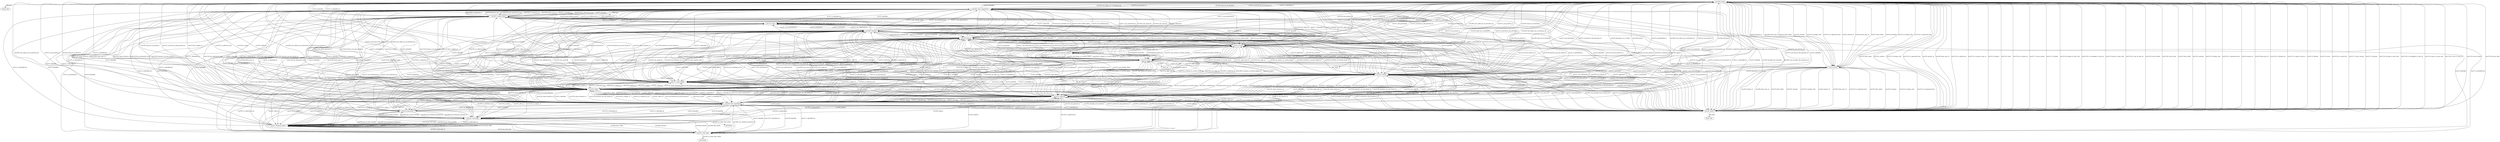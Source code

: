 digraph {
  Death_URI [type=attribute_name,label=Death_URI]
  "crm:E69_Death1" [type=class_uri,label="crm:E69_Death"]
  artist_appellation_uri [type=attribute_name,label=artist_appellation_uri]
  "crm:E82_Actor_Appellation1" [type=class_uri,label="crm:E82_Actor_Appellation"]
  deathValue [type=attribute_name,label=deathValue]
  "crm:E52_Time-Span2" [type=class_uri,label="crm:E52_Time-Span"]
  birthValue [type=attribute_name,label=birthValue]
  "crm:E52_Time-Span1" [type=class_uri,label="crm:E52_Time-Span"]
  name [type=attribute_name,label=name]
  "crm:E39_Actor1" [type=class_uri,label="crm:E39_Actor"]
  Birth_URI [type=attribute_name,label=Birth_URI]
  "crm:E67_Birth1" [type=class_uri,label="crm:E67_Birth"]
  artist_uri [type=attribute_name,label=artist_uri]
  "crm:E21_Person" [type=class_uri,label="crm:E21_Person"]
  "crm:E2_Temporal_Entity" [type=class_uri,label="crm:E2_Temporal_Entity"]
  "crm:E54_Dimension" [type=class_uri,label="crm:E54_Dimension"]
  "crm:E49_Time_Appellation" [type=class_uri,label="crm:E49_Time_Appellation"]
  "crm:E78_Collection" [type=class_uri,label="crm:E78_Collection"]
  "crm:E30_Right" [type=class_uri,label="crm:E30_Right"]
  "crm:E72_Legal_Object" [type=class_uri,label="crm:E72_Legal_Object"]
  "crm:E74_Group" [type=class_uri,label="crm:E74_Group"]
  "crm:E18_Physical_Thing" [type=class_uri,label="crm:E18_Physical_Thing"]
  "crm:E5_Event" [type=class_uri,label="crm:E5_Event"]
  "crm:E53_Place" [type=class_uri,label="crm:E53_Place"]
  "crm:E85_Joining" [type=class_uri,label="crm:E85_Joining"]
  "crm:E86_Leaving" [type=class_uri,label="crm:E86_Leaving"]
  "crm:E51_Contact_Point" [type=class_uri,label="crm:E51_Contact_Point"]
  "crm:E69_Death1" -> Death_URI [label="rdfs:label",type=st_property_uri]
  "crm:E82_Actor_Appellation1" -> artist_appellation_uri [label="rdfs:label",type=st_property_uri]
  "crm:E52_Time-Span2" -> deathValue [label="crm:P82_at_some_time_within",type=st_property_uri]
  "crm:E52_Time-Span1" -> birthValue [label="crm:P82_at_some_time_within",type=st_property_uri]
  "crm:E39_Actor1" -> name [label="crm:P3_has_note",type=st_property_uri]
  "crm:E82_Actor_Appellation1" -> name [label="rdfs:label",type=st_property_uri]
  "crm:E67_Birth1" -> Birth_URI [label="rdfs:label",type=st_property_uri]
  "crm:E39_Actor1" -> artist_uri [label="rdfs:label",type=st_property_uri]
  "crm:E69_Death1" -> "crm:E21_Person" [label="crm:P100_was_death_of",type=direct_property_uri]
  "crm:E21_Person" -> "crm:E69_Death1" [label="crm:P100i_died_in",type=direct_property_uri]
  "crm:E82_Actor_Appellation1" -> "crm:E39_Actor1" [label="crm:P131i_identifies",type=direct_property_uri]
  "crm:E39_Actor1" -> "crm:E82_Actor_Appellation1" [label="crm:P131_is_identified_by",type=direct_property_uri]
  "crm:E52_Time-Span2" -> "crm:E52_Time-Span2" [label="crm:P86_falls_within",type=direct_property_uri]
  "crm:E52_Time-Span2" -> "crm:E52_Time-Span1" [label="crm:P86_falls_within",type=direct_property_uri]
  "crm:E52_Time-Span1" -> "crm:E52_Time-Span2" [label="crm:P86_falls_within",type=direct_property_uri]
  "crm:E52_Time-Span1" -> "crm:E52_Time-Span1" [label="crm:P86_falls_within",type=direct_property_uri]
  "crm:E52_Time-Span2" -> "crm:E52_Time-Span2" [label="crm:P86i_contains",type=direct_property_uri]
  "crm:E52_Time-Span2" -> "crm:E52_Time-Span1" [label="crm:P86i_contains",type=direct_property_uri]
  "crm:E52_Time-Span1" -> "crm:E52_Time-Span2" [label="crm:P86i_contains",type=direct_property_uri]
  "crm:E52_Time-Span1" -> "crm:E52_Time-Span1" [label="crm:P86i_contains",type=direct_property_uri]
  "crm:E52_Time-Span2" -> "crm:E2_Temporal_Entity" [label="crm:P4i_is_time-span_of",type=direct_property_uri]
  "crm:E52_Time-Span1" -> "crm:E2_Temporal_Entity" [label="crm:P4i_is_time-span_of",type=direct_property_uri]
  "crm:E2_Temporal_Entity" -> "crm:E52_Time-Span2" [label="crm:P4_has_time-span",type=direct_property_uri]
  "crm:E2_Temporal_Entity" -> "crm:E52_Time-Span1" [label="crm:P4_has_time-span",type=direct_property_uri]
  "crm:E52_Time-Span2" -> "crm:E54_Dimension" [label="crm:P83_had_at_least_duration",type=direct_property_uri]
  "crm:E52_Time-Span1" -> "crm:E54_Dimension" [label="crm:P83_had_at_least_duration",type=direct_property_uri]
  "crm:E52_Time-Span2" -> "crm:E54_Dimension" [label="crm:P84_had_at_most_duration",type=direct_property_uri]
  "crm:E52_Time-Span1" -> "crm:E54_Dimension" [label="crm:P84_had_at_most_duration",type=direct_property_uri]
  "crm:E54_Dimension" -> "crm:E52_Time-Span2" [label="crm:P83i_was_minimum_duration_of",type=direct_property_uri]
  "crm:E54_Dimension" -> "crm:E52_Time-Span1" [label="crm:P83i_was_minimum_duration_of",type=direct_property_uri]
  "crm:E54_Dimension" -> "crm:E52_Time-Span2" [label="crm:P84i_was_maximum_duration_of",type=direct_property_uri]
  "crm:E54_Dimension" -> "crm:E52_Time-Span1" [label="crm:P84i_was_maximum_duration_of",type=direct_property_uri]
  "crm:E52_Time-Span2" -> "crm:E49_Time_Appellation" [label="crm:P78_is_identified_by",type=direct_property_uri]
  "crm:E52_Time-Span1" -> "crm:E49_Time_Appellation" [label="crm:P78_is_identified_by",type=direct_property_uri]
  "crm:E49_Time_Appellation" -> "crm:E52_Time-Span2" [label="crm:P78i_identifies",type=direct_property_uri]
  "crm:E49_Time_Appellation" -> "crm:E52_Time-Span1" [label="crm:P78i_identifies",type=direct_property_uri]
  "crm:E21_Person" -> "crm:E39_Actor1" [label="id:ontology/PX_pupil_of",type=direct_property_uri]
  "crm:E39_Actor1" -> "crm:E78_Collection" [label="crm:P109i_is_current_or_former_curator_of",type=direct_property_uri]
  "crm:E78_Collection" -> "crm:E39_Actor1" [label="crm:P109_has_current_or_former_curator",type=direct_property_uri]
  "crm:E39_Actor1" -> "crm:E30_Right" [label="crm:P75_possesses",type=direct_property_uri]
  "crm:E30_Right" -> "crm:E39_Actor1" [label="crm:P75i_is_possessed_by",type=direct_property_uri]
  "crm:E39_Actor1" -> "crm:E72_Legal_Object" [label="crm:P105i_has_right_on",type=direct_property_uri]
  "crm:E72_Legal_Object" -> "crm:E39_Actor1" [label="crm:P105_right_held_by",type=direct_property_uri]
  "crm:E39_Actor1" -> "crm:E74_Group" [label="crm:P107i_is_current_or_former_member_of",type=direct_property_uri]
  "crm:E39_Actor1" -> "crm:E74_Group" [label="id:ontology/PX_nationality",type=direct_property_uri]
  "crm:E39_Actor1" -> "crm:E74_Group" [label="id:ontology/PX_profession",type=direct_property_uri]
  "crm:E74_Group" -> "crm:E39_Actor1" [label="crm:P107_has_current_or_former_member",type=direct_property_uri]
  "crm:E39_Actor1" -> "crm:E18_Physical_Thing" [label="crm:P49i_is_former_or_current_keeper_of",type=direct_property_uri]
  "crm:E39_Actor1" -> "crm:E18_Physical_Thing" [label="crm:P51i_is_former_or_current_owner_of",type=direct_property_uri]
  "crm:E18_Physical_Thing" -> "crm:E39_Actor1" [label="crm:P49_has_former_or_current_keeper",type=direct_property_uri]
  "crm:E18_Physical_Thing" -> "crm:E39_Actor1" [label="crm:P51_has_former_or_current_owner",type=direct_property_uri]
  "crm:E39_Actor1" -> "crm:E5_Event" [label="crm:P11i_participated_in",type=direct_property_uri]
  "crm:E5_Event" -> "crm:E39_Actor1" [label="crm:P11_had_participant",type=direct_property_uri]
  "crm:E39_Actor1" -> "crm:E53_Place" [label="crm:P74_has_current_or_former_residence",type=direct_property_uri]
  "crm:E53_Place" -> "crm:E39_Actor1" [label="crm:P74i_is_current_or_former_residence_of",type=direct_property_uri]
  "crm:E39_Actor1" -> "crm:E85_Joining" [label="crm:P143i_was_joined_by",type=direct_property_uri]
  "crm:E39_Actor1" -> "crm:E86_Leaving" [label="crm:P145i_left_by",type=direct_property_uri]
  "crm:E39_Actor1" -> "crm:E51_Contact_Point" [label="crm:P76_has_contact_point",type=direct_property_uri]
  "crm:E51_Contact_Point" -> "crm:E39_Actor1" [label="crm:P76i_provides_access_to",type=direct_property_uri]
  "crm:E67_Birth1" -> "crm:E21_Person" [label="crm:P96_by_mother",type=direct_property_uri]
  "crm:E67_Birth1" -> "crm:E21_Person" [label="crm:P97_from_father",type=direct_property_uri]
  "crm:E67_Birth1" -> "crm:E21_Person" [label="crm:P98_brought_into_life",type=direct_property_uri]
  "crm:E21_Person" -> "crm:E67_Birth1" [label="crm:P96i_gave_birth",type=direct_property_uri]
  "crm:E21_Person" -> "crm:E67_Birth1" [label="crm:P97i_was_father_for",type=direct_property_uri]
  "crm:E21_Person" -> "crm:E67_Birth1" [label="crm:P98i_was_born",type=direct_property_uri]
  "crm:E2_Temporal_Entity" -> "crm:E2_Temporal_Entity" [label="crm:P115i_is_finished_by",type=direct_property_uri]
  "crm:E2_Temporal_Entity" -> "crm:E2_Temporal_Entity" [label="crm:P114_is_equal_in_time_to",type=direct_property_uri]
  "crm:E2_Temporal_Entity" -> "crm:E2_Temporal_Entity" [label="crm:P115_finishes",type=direct_property_uri]
  "crm:E2_Temporal_Entity" -> "crm:E2_Temporal_Entity" [label="crm:P116_starts",type=direct_property_uri]
  "crm:E2_Temporal_Entity" -> "crm:E2_Temporal_Entity" [label="crm:P116i_is_started_by",type=direct_property_uri]
  "crm:E2_Temporal_Entity" -> "crm:E2_Temporal_Entity" [label="crm:P117_occurs_during",type=direct_property_uri]
  "crm:E2_Temporal_Entity" -> "crm:E2_Temporal_Entity" [label="crm:P117i_includes",type=direct_property_uri]
  "crm:E2_Temporal_Entity" -> "crm:E2_Temporal_Entity" [label="crm:P118_overlaps_in_time_with",type=direct_property_uri]
  "crm:E2_Temporal_Entity" -> "crm:E2_Temporal_Entity" [label="crm:P118i_is_overlapped_in_time_by",type=direct_property_uri]
  "crm:E2_Temporal_Entity" -> "crm:E2_Temporal_Entity" [label="crm:P119_meets_in_time_with",type=direct_property_uri]
  "crm:E2_Temporal_Entity" -> "crm:E2_Temporal_Entity" [label="crm:P119i_is_met_in_time_by",type=direct_property_uri]
  "crm:E2_Temporal_Entity" -> "crm:E2_Temporal_Entity" [label="crm:P120_occurs_before",type=direct_property_uri]
  "crm:E2_Temporal_Entity" -> "crm:E2_Temporal_Entity" [label="crm:P120i_occurs_after",type=direct_property_uri]
  "crm:E30_Right" -> "crm:E72_Legal_Object" [label="crm:P104i_applies_to",type=direct_property_uri]
  "crm:E72_Legal_Object" -> "crm:E30_Right" [label="crm:P104_is_subject_to",type=direct_property_uri]
  "crm:E74_Group" -> "crm:E85_Joining" [label="crm:P144i_gained_member_by",type=direct_property_uri]
  "crm:E85_Joining" -> "crm:E74_Group" [label="crm:P144_joined_with",type=direct_property_uri]
  "crm:E74_Group" -> "crm:E86_Leaving" [label="crm:P146i_lost_member_by",type=direct_property_uri]
  "crm:E86_Leaving" -> "crm:E74_Group" [label="crm:P146_separated_from",type=direct_property_uri]
  "crm:E18_Physical_Thing" -> "crm:E18_Physical_Thing" [label="crm:P46_is_composed_of",type=direct_property_uri]
  "crm:E18_Physical_Thing" -> "crm:E18_Physical_Thing" [label="crm:P46i_forms_part_of",type=direct_property_uri]
  "crm:E18_Physical_Thing" -> "crm:E53_Place" [label="crm:P53_has_former_or_current_location",type=direct_property_uri]
  "crm:E18_Physical_Thing" -> "crm:E53_Place" [label="crm:P59_has_section",type=direct_property_uri]
  "crm:E53_Place" -> "crm:E18_Physical_Thing" [label="crm:P53i_is_former_or_current_location_of",type=direct_property_uri]
  "crm:E53_Place" -> "crm:E18_Physical_Thing" [label="crm:P59i_is_located_on_or_within",type=direct_property_uri]
  "crm:E53_Place" -> "crm:E53_Place" [label="crm:P121_overlaps_with",type=direct_property_uri]
  "crm:E53_Place" -> "crm:E53_Place" [label="crm:P122_borders_with",type=direct_property_uri]
  "crm:E53_Place" -> "crm:E53_Place" [label="crm:P88_consists_of",type=direct_property_uri]
  "crm:E53_Place" -> "crm:E53_Place" [label="crm:P88i_forms_part_of",type=direct_property_uri]
  "crm:E53_Place" -> "crm:E53_Place" [label="crm:P89_falls_within",type=direct_property_uri]
  "crm:E53_Place" -> "crm:E53_Place" [label="crm:P89i_contains",type=direct_property_uri]
  "crm:E69_Death1" -> "crm:E82_Actor_Appellation1" [label="crm:P93_took_out_of_existence",type=inherited]
  "crm:E69_Death1" -> "crm:E82_Actor_Appellation1" [label="crm:P12_occurred_in_the_presence_of",type=inherited]
  "crm:E69_Death1" -> "crm:E82_Actor_Appellation1" [label="crm:P1_is_identified_by",type=inherited]
  "crm:E69_Death1" -> "crm:E39_Actor1" [label="crm:P93_took_out_of_existence",type=inherited]
  "crm:E69_Death1" -> "crm:E39_Actor1" [label="crm:P12_occurred_in_the_presence_of",type=inherited]
  "crm:E69_Death1" -> "crm:E67_Birth1" [label="crm:P10_falls_within",type=inherited]
  "crm:E69_Death1" -> "crm:E67_Birth1" [label="crm:P10i_contains",type=inherited]
  "crm:E69_Death1" -> "crm:E67_Birth1" [label="crm:P132_overlaps_with",type=inherited]
  "crm:E69_Death1" -> "crm:E67_Birth1" [label="crm:P133_is_separated_from",type=inherited]
  "crm:E69_Death1" -> "crm:E67_Birth1" [label="crm:P9_consists_of",type=inherited]
  "crm:E69_Death1" -> "crm:E67_Birth1" [label="crm:P9i_forms_part_of",type=inherited]
  "crm:E69_Death1" -> "crm:E67_Birth1" [label="crm:P115i_is_finished_by",type=inherited]
  "crm:E69_Death1" -> "crm:E67_Birth1" [label="crm:P114_is_equal_in_time_to",type=inherited]
  "crm:E69_Death1" -> "crm:E67_Birth1" [label="crm:P115_finishes",type=inherited]
  "crm:E69_Death1" -> "crm:E67_Birth1" [label="crm:P116_starts",type=inherited]
  "crm:E69_Death1" -> "crm:E67_Birth1" [label="crm:P116i_is_started_by",type=inherited]
  "crm:E69_Death1" -> "crm:E67_Birth1" [label="crm:P117_occurs_during",type=inherited]
  "crm:E69_Death1" -> "crm:E67_Birth1" [label="crm:P117i_includes",type=inherited]
  "crm:E69_Death1" -> "crm:E67_Birth1" [label="crm:P118_overlaps_in_time_with",type=inherited]
  "crm:E69_Death1" -> "crm:E67_Birth1" [label="crm:P118i_is_overlapped_in_time_by",type=inherited]
  "crm:E69_Death1" -> "crm:E67_Birth1" [label="crm:P119_meets_in_time_with",type=inherited]
  "crm:E69_Death1" -> "crm:E67_Birth1" [label="crm:P119i_is_met_in_time_by",type=inherited]
  "crm:E69_Death1" -> "crm:E67_Birth1" [label="crm:P120_occurs_before",type=inherited]
  "crm:E69_Death1" -> "crm:E67_Birth1" [label="crm:P120i_occurs_after",type=inherited]
  "crm:E69_Death1" -> "crm:E21_Person" [label="crm:P93_took_out_of_existence",type=inherited]
  "crm:E69_Death1" -> "crm:E21_Person" [label="crm:P11_had_participant",type=inherited]
  "crm:E69_Death1" -> "crm:E21_Person" [label="crm:P12_occurred_in_the_presence_of",type=inherited]
  "crm:E69_Death1" -> "crm:E21_Person" [label="crm:P8_took_place_on_or_within",type=inherited]
  "crm:E69_Death1" -> "crm:E49_Time_Appellation" [label="crm:P93_took_out_of_existence",type=inherited]
  "crm:E69_Death1" -> "crm:E49_Time_Appellation" [label="crm:P12_occurred_in_the_presence_of",type=inherited]
  "crm:E69_Death1" -> "crm:E49_Time_Appellation" [label="crm:P1_is_identified_by",type=inherited]
  "crm:E69_Death1" -> "crm:E78_Collection" [label="crm:P93_took_out_of_existence",type=inherited]
  "crm:E69_Death1" -> "crm:E78_Collection" [label="crm:P12_occurred_in_the_presence_of",type=inherited]
  "crm:E69_Death1" -> "crm:E78_Collection" [label="crm:P62i_is_depicted_by",type=inherited]
  "crm:E69_Death1" -> "crm:E30_Right" [label="crm:P93_took_out_of_existence",type=inherited]
  "crm:E69_Death1" -> "crm:E30_Right" [label="crm:P12_occurred_in_the_presence_of",type=inherited]
  "crm:E69_Death1" -> "crm:E30_Right" [label="crm:P129i_is_subject_of",type=inherited]
  "crm:E69_Death1" -> "crm:E30_Right" [label="crm:P67i_is_referred_to_by",type=inherited]
  "crm:E69_Death1" -> "crm:E72_Legal_Object" [label="crm:P93_took_out_of_existence",type=inherited]
  "crm:E69_Death1" -> "crm:E72_Legal_Object" [label="crm:P12_occurred_in_the_presence_of",type=inherited]
  "crm:E69_Death1" -> "crm:E74_Group" [label="crm:P93_took_out_of_existence",type=inherited]
  "crm:E69_Death1" -> "crm:E74_Group" [label="crm:P11_had_participant",type=inherited]
  "crm:E69_Death1" -> "crm:E74_Group" [label="crm:P12_occurred_in_the_presence_of",type=inherited]
  "crm:E69_Death1" -> "crm:E5_Event" [label="crm:P10_falls_within",type=inherited]
  "crm:E69_Death1" -> "crm:E5_Event" [label="crm:P10i_contains",type=inherited]
  "crm:E69_Death1" -> "crm:E5_Event" [label="crm:P132_overlaps_with",type=inherited]
  "crm:E69_Death1" -> "crm:E5_Event" [label="crm:P133_is_separated_from",type=inherited]
  "crm:E69_Death1" -> "crm:E5_Event" [label="crm:P9_consists_of",type=inherited]
  "crm:E69_Death1" -> "crm:E5_Event" [label="crm:P9i_forms_part_of",type=inherited]
  "crm:E69_Death1" -> "crm:E85_Joining" [label="crm:P20i_was_purpose_of",type=inherited]
  "crm:E69_Death1" -> "crm:E85_Joining" [label="crm:P15i_influenced",type=inherited]
  "crm:E69_Death1" -> "crm:E85_Joining" [label="crm:P17i_motivated",type=inherited]
  "crm:E69_Death1" -> "crm:E86_Leaving" [label="crm:P20i_was_purpose_of",type=inherited]
  "crm:E69_Death1" -> "crm:E86_Leaving" [label="crm:P15i_influenced",type=inherited]
  "crm:E69_Death1" -> "crm:E86_Leaving" [label="crm:P17i_motivated",type=inherited]
  "crm:E69_Death1" -> "crm:E51_Contact_Point" [label="crm:P1_is_identified_by",type=inherited]
  "crm:E82_Actor_Appellation1" -> "crm:E69_Death1" [label="crm:P1i_identifies",type=inherited]
  "crm:E82_Actor_Appellation1" -> "crm:E69_Death1" [label="crm:P93i_was_taken_out_of_existence_by",type=inherited]
  "crm:E82_Actor_Appellation1" -> "crm:E69_Death1" [label="crm:P12i_was_present_at",type=inherited]
  "crm:E82_Actor_Appellation1" -> "crm:E52_Time-Span2" [label="crm:P1i_identifies",type=inherited]
  "crm:E82_Actor_Appellation1" -> "crm:E52_Time-Span1" [label="crm:P1i_identifies",type=inherited]
  "crm:E82_Actor_Appellation1" -> "crm:E39_Actor1" [label="crm:P1i_identifies",type=inherited]
  "crm:E82_Actor_Appellation1" -> "crm:E67_Birth1" [label="crm:P1i_identifies",type=inherited]
  "crm:E82_Actor_Appellation1" -> "crm:E67_Birth1" [label="crm:P92i_was_brought_into_existence_by",type=inherited]
  "crm:E82_Actor_Appellation1" -> "crm:E67_Birth1" [label="crm:P12i_was_present_at",type=inherited]
  "crm:E82_Actor_Appellation1" -> "crm:E21_Person" [label="crm:P1i_identifies",type=inherited]
  "crm:E82_Actor_Appellation1" -> "crm:E21_Person" [label="crm:P105_right_held_by",type=inherited]
  "crm:E82_Actor_Appellation1" -> "crm:E21_Person" [label="crm:P130_shows_features_of",type=inherited]
  "crm:E82_Actor_Appellation1" -> "crm:E21_Person" [label="crm:P130i_features_are_also_found_on",type=inherited]
  "crm:E82_Actor_Appellation1" -> "crm:E2_Temporal_Entity" [label="crm:P1i_identifies",type=inherited]
  "crm:E82_Actor_Appellation1" -> "crm:E54_Dimension" [label="crm:P1i_identifies",type=inherited]
  "crm:E82_Actor_Appellation1" -> "crm:E49_Time_Appellation" [label="crm:P139_has_alternative_form",type=inherited]
  "crm:E82_Actor_Appellation1" -> "crm:E49_Time_Appellation" [label="crm:P1i_identifies",type=inherited]
  "crm:E82_Actor_Appellation1" -> "crm:E49_Time_Appellation" [label="crm:P106_is_composed_of",type=inherited]
  "crm:E82_Actor_Appellation1" -> "crm:E49_Time_Appellation" [label="crm:P106i_forms_part_of",type=inherited]
  "crm:E82_Actor_Appellation1" -> "crm:E49_Time_Appellation" [label="crm:P130_shows_features_of",type=inherited]
  "crm:E82_Actor_Appellation1" -> "crm:E49_Time_Appellation" [label="crm:P130i_features_are_also_found_on",type=inherited]
  "crm:E82_Actor_Appellation1" -> "crm:E49_Time_Appellation" [label="crm:P1_is_identified_by",type=inherited]
  "crm:E82_Actor_Appellation1" -> "crm:E78_Collection" [label="crm:P1i_identifies",type=inherited]
  "crm:E82_Actor_Appellation1" -> "crm:E78_Collection" [label="crm:P130_shows_features_of",type=inherited]
  "crm:E82_Actor_Appellation1" -> "crm:E78_Collection" [label="crm:P130i_features_are_also_found_on",type=inherited]
  "crm:E82_Actor_Appellation1" -> "crm:E78_Collection" [label="crm:P62i_is_depicted_by",type=inherited]
  "crm:E82_Actor_Appellation1" -> "crm:E30_Right" [label="crm:P1i_identifies",type=inherited]
  "crm:E82_Actor_Appellation1" -> "crm:E30_Right" [label="crm:P130_shows_features_of",type=inherited]
  "crm:E82_Actor_Appellation1" -> "crm:E30_Right" [label="crm:P130i_features_are_also_found_on",type=inherited]
  "crm:E82_Actor_Appellation1" -> "crm:E30_Right" [label="crm:P129i_is_subject_of",type=inherited]
  "crm:E82_Actor_Appellation1" -> "crm:E30_Right" [label="crm:P67i_is_referred_to_by",type=inherited]
  "crm:E82_Actor_Appellation1" -> "crm:E72_Legal_Object" [label="crm:P1i_identifies",type=inherited]
  "crm:E82_Actor_Appellation1" -> "crm:E72_Legal_Object" [label="crm:P130_shows_features_of",type=inherited]
  "crm:E82_Actor_Appellation1" -> "crm:E72_Legal_Object" [label="crm:P130i_features_are_also_found_on",type=inherited]
  "crm:E82_Actor_Appellation1" -> "crm:E74_Group" [label="crm:P1i_identifies",type=inherited]
  "crm:E82_Actor_Appellation1" -> "crm:E74_Group" [label="crm:P105_right_held_by",type=inherited]
  "crm:E82_Actor_Appellation1" -> "crm:E53_Place" [label="crm:P1i_identifies",type=inherited]
  "crm:E82_Actor_Appellation1" -> "crm:E85_Joining" [label="crm:P19i_was_made_for",type=inherited]
  "crm:E82_Actor_Appellation1" -> "crm:E85_Joining" [label="crm:P16i_was_used_for",type=inherited]
  "crm:E82_Actor_Appellation1" -> "crm:E85_Joining" [label="crm:P15i_influenced",type=inherited]
  "crm:E82_Actor_Appellation1" -> "crm:E85_Joining" [label="crm:P17i_motivated",type=inherited]
  "crm:E82_Actor_Appellation1" -> "crm:E86_Leaving" [label="crm:P19i_was_made_for",type=inherited]
  "crm:E82_Actor_Appellation1" -> "crm:E86_Leaving" [label="crm:P16i_was_used_for",type=inherited]
  "crm:E82_Actor_Appellation1" -> "crm:E86_Leaving" [label="crm:P15i_influenced",type=inherited]
  "crm:E82_Actor_Appellation1" -> "crm:E86_Leaving" [label="crm:P17i_motivated",type=inherited]
  "crm:E82_Actor_Appellation1" -> "crm:E51_Contact_Point" [label="crm:P139_has_alternative_form",type=inherited]
  "crm:E82_Actor_Appellation1" -> "crm:E51_Contact_Point" [label="crm:P106_is_composed_of",type=inherited]
  "crm:E82_Actor_Appellation1" -> "crm:E51_Contact_Point" [label="crm:P106i_forms_part_of",type=inherited]
  "crm:E82_Actor_Appellation1" -> "crm:E51_Contact_Point" [label="crm:P1_is_identified_by",type=inherited]
  "crm:E52_Time-Span2" -> "crm:E82_Actor_Appellation1" [label="crm:P1_is_identified_by",type=inherited]
  "crm:E52_Time-Span1" -> "crm:E82_Actor_Appellation1" [label="crm:P1_is_identified_by",type=inherited]
  "crm:E52_Time-Span2" -> "crm:E49_Time_Appellation" [label="crm:P1_is_identified_by",type=inherited]
  "crm:E52_Time-Span1" -> "crm:E49_Time_Appellation" [label="crm:P1_is_identified_by",type=inherited]
  "crm:E52_Time-Span2" -> "crm:E78_Collection" [label="crm:P62i_is_depicted_by",type=inherited]
  "crm:E52_Time-Span1" -> "crm:E78_Collection" [label="crm:P62i_is_depicted_by",type=inherited]
  "crm:E52_Time-Span2" -> "crm:E30_Right" [label="crm:P129i_is_subject_of",type=inherited]
  "crm:E52_Time-Span1" -> "crm:E30_Right" [label="crm:P129i_is_subject_of",type=inherited]
  "crm:E52_Time-Span2" -> "crm:E30_Right" [label="crm:P67i_is_referred_to_by",type=inherited]
  "crm:E52_Time-Span1" -> "crm:E30_Right" [label="crm:P67i_is_referred_to_by",type=inherited]
  "crm:E52_Time-Span2" -> "crm:E85_Joining" [label="crm:P15i_influenced",type=inherited]
  "crm:E52_Time-Span1" -> "crm:E85_Joining" [label="crm:P15i_influenced",type=inherited]
  "crm:E52_Time-Span2" -> "crm:E85_Joining" [label="crm:P17i_motivated",type=inherited]
  "crm:E52_Time-Span1" -> "crm:E85_Joining" [label="crm:P17i_motivated",type=inherited]
  "crm:E52_Time-Span2" -> "crm:E86_Leaving" [label="crm:P15i_influenced",type=inherited]
  "crm:E52_Time-Span1" -> "crm:E86_Leaving" [label="crm:P15i_influenced",type=inherited]
  "crm:E52_Time-Span2" -> "crm:E86_Leaving" [label="crm:P17i_motivated",type=inherited]
  "crm:E52_Time-Span1" -> "crm:E86_Leaving" [label="crm:P17i_motivated",type=inherited]
  "crm:E52_Time-Span2" -> "crm:E51_Contact_Point" [label="crm:P1_is_identified_by",type=inherited]
  "crm:E52_Time-Span1" -> "crm:E51_Contact_Point" [label="crm:P1_is_identified_by",type=inherited]
  "crm:E39_Actor1" -> "crm:E69_Death1" [label="crm:P93i_was_taken_out_of_existence_by",type=inherited]
  "crm:E39_Actor1" -> "crm:E69_Death1" [label="crm:P12i_was_present_at",type=inherited]
  "crm:E39_Actor1" -> "crm:E82_Actor_Appellation1" [label="crm:P1_is_identified_by",type=inherited]
  "crm:E39_Actor1" -> "crm:E67_Birth1" [label="crm:P92i_was_brought_into_existence_by",type=inherited]
  "crm:E39_Actor1" -> "crm:E67_Birth1" [label="crm:P12i_was_present_at",type=inherited]
  "crm:E39_Actor1" -> "crm:E49_Time_Appellation" [label="crm:P1_is_identified_by",type=inherited]
  "crm:E39_Actor1" -> "crm:E78_Collection" [label="crm:P62i_is_depicted_by",type=inherited]
  "crm:E39_Actor1" -> "crm:E30_Right" [label="crm:P129i_is_subject_of",type=inherited]
  "crm:E39_Actor1" -> "crm:E30_Right" [label="crm:P67i_is_referred_to_by",type=inherited]
  "crm:E39_Actor1" -> "crm:E85_Joining" [label="crm:P15i_influenced",type=inherited]
  "crm:E39_Actor1" -> "crm:E85_Joining" [label="crm:P17i_motivated",type=inherited]
  "crm:E39_Actor1" -> "crm:E86_Leaving" [label="crm:P15i_influenced",type=inherited]
  "crm:E39_Actor1" -> "crm:E86_Leaving" [label="crm:P17i_motivated",type=inherited]
  "crm:E39_Actor1" -> "crm:E51_Contact_Point" [label="crm:P1_is_identified_by",type=inherited]
  "crm:E67_Birth1" -> "crm:E69_Death1" [label="crm:P10_falls_within",type=inherited]
  "crm:E67_Birth1" -> "crm:E69_Death1" [label="crm:P10i_contains",type=inherited]
  "crm:E67_Birth1" -> "crm:E69_Death1" [label="crm:P132_overlaps_with",type=inherited]
  "crm:E67_Birth1" -> "crm:E69_Death1" [label="crm:P133_is_separated_from",type=inherited]
  "crm:E67_Birth1" -> "crm:E69_Death1" [label="crm:P9_consists_of",type=inherited]
  "crm:E67_Birth1" -> "crm:E69_Death1" [label="crm:P9i_forms_part_of",type=inherited]
  "crm:E67_Birth1" -> "crm:E69_Death1" [label="crm:P115i_is_finished_by",type=inherited]
  "crm:E67_Birth1" -> "crm:E69_Death1" [label="crm:P114_is_equal_in_time_to",type=inherited]
  "crm:E67_Birth1" -> "crm:E69_Death1" [label="crm:P115_finishes",type=inherited]
  "crm:E67_Birth1" -> "crm:E69_Death1" [label="crm:P116_starts",type=inherited]
  "crm:E67_Birth1" -> "crm:E69_Death1" [label="crm:P116i_is_started_by",type=inherited]
  "crm:E67_Birth1" -> "crm:E69_Death1" [label="crm:P117_occurs_during",type=inherited]
  "crm:E67_Birth1" -> "crm:E69_Death1" [label="crm:P117i_includes",type=inherited]
  "crm:E67_Birth1" -> "crm:E69_Death1" [label="crm:P118_overlaps_in_time_with",type=inherited]
  "crm:E67_Birth1" -> "crm:E69_Death1" [label="crm:P118i_is_overlapped_in_time_by",type=inherited]
  "crm:E67_Birth1" -> "crm:E69_Death1" [label="crm:P119_meets_in_time_with",type=inherited]
  "crm:E67_Birth1" -> "crm:E69_Death1" [label="crm:P119i_is_met_in_time_by",type=inherited]
  "crm:E67_Birth1" -> "crm:E69_Death1" [label="crm:P120_occurs_before",type=inherited]
  "crm:E67_Birth1" -> "crm:E69_Death1" [label="crm:P120i_occurs_after",type=inherited]
  "crm:E67_Birth1" -> "crm:E82_Actor_Appellation1" [label="crm:P92_brought_into_existence",type=inherited]
  "crm:E67_Birth1" -> "crm:E82_Actor_Appellation1" [label="crm:P12_occurred_in_the_presence_of",type=inherited]
  "crm:E67_Birth1" -> "crm:E82_Actor_Appellation1" [label="crm:P1_is_identified_by",type=inherited]
  "crm:E67_Birth1" -> "crm:E39_Actor1" [label="crm:P92_brought_into_existence",type=inherited]
  "crm:E67_Birth1" -> "crm:E39_Actor1" [label="crm:P12_occurred_in_the_presence_of",type=inherited]
  "crm:E67_Birth1" -> "crm:E21_Person" [label="crm:P92_brought_into_existence",type=inherited]
  "crm:E67_Birth1" -> "crm:E21_Person" [label="crm:P11_had_participant",type=inherited]
  "crm:E67_Birth1" -> "crm:E21_Person" [label="crm:P12_occurred_in_the_presence_of",type=inherited]
  "crm:E67_Birth1" -> "crm:E21_Person" [label="crm:P8_took_place_on_or_within",type=inherited]
  "crm:E67_Birth1" -> "crm:E49_Time_Appellation" [label="crm:P92_brought_into_existence",type=inherited]
  "crm:E67_Birth1" -> "crm:E49_Time_Appellation" [label="crm:P12_occurred_in_the_presence_of",type=inherited]
  "crm:E67_Birth1" -> "crm:E49_Time_Appellation" [label="crm:P1_is_identified_by",type=inherited]
  "crm:E67_Birth1" -> "crm:E78_Collection" [label="crm:P92_brought_into_existence",type=inherited]
  "crm:E67_Birth1" -> "crm:E78_Collection" [label="crm:P12_occurred_in_the_presence_of",type=inherited]
  "crm:E67_Birth1" -> "crm:E78_Collection" [label="crm:P62i_is_depicted_by",type=inherited]
  "crm:E67_Birth1" -> "crm:E30_Right" [label="crm:P92_brought_into_existence",type=inherited]
  "crm:E67_Birth1" -> "crm:E30_Right" [label="crm:P12_occurred_in_the_presence_of",type=inherited]
  "crm:E67_Birth1" -> "crm:E30_Right" [label="crm:P129i_is_subject_of",type=inherited]
  "crm:E67_Birth1" -> "crm:E30_Right" [label="crm:P67i_is_referred_to_by",type=inherited]
  "crm:E67_Birth1" -> "crm:E72_Legal_Object" [label="crm:P92_brought_into_existence",type=inherited]
  "crm:E67_Birth1" -> "crm:E72_Legal_Object" [label="crm:P12_occurred_in_the_presence_of",type=inherited]
  "crm:E67_Birth1" -> "crm:E74_Group" [label="crm:P92_brought_into_existence",type=inherited]
  "crm:E67_Birth1" -> "crm:E74_Group" [label="crm:P11_had_participant",type=inherited]
  "crm:E67_Birth1" -> "crm:E74_Group" [label="crm:P12_occurred_in_the_presence_of",type=inherited]
  "crm:E67_Birth1" -> "crm:E5_Event" [label="crm:P10_falls_within",type=inherited]
  "crm:E67_Birth1" -> "crm:E5_Event" [label="crm:P10i_contains",type=inherited]
  "crm:E67_Birth1" -> "crm:E5_Event" [label="crm:P132_overlaps_with",type=inherited]
  "crm:E67_Birth1" -> "crm:E5_Event" [label="crm:P133_is_separated_from",type=inherited]
  "crm:E67_Birth1" -> "crm:E5_Event" [label="crm:P9_consists_of",type=inherited]
  "crm:E67_Birth1" -> "crm:E5_Event" [label="crm:P9i_forms_part_of",type=inherited]
  "crm:E67_Birth1" -> "crm:E85_Joining" [label="crm:P20i_was_purpose_of",type=inherited]
  "crm:E67_Birth1" -> "crm:E85_Joining" [label="crm:P15i_influenced",type=inherited]
  "crm:E67_Birth1" -> "crm:E85_Joining" [label="crm:P17i_motivated",type=inherited]
  "crm:E67_Birth1" -> "crm:E86_Leaving" [label="crm:P20i_was_purpose_of",type=inherited]
  "crm:E67_Birth1" -> "crm:E86_Leaving" [label="crm:P15i_influenced",type=inherited]
  "crm:E67_Birth1" -> "crm:E86_Leaving" [label="crm:P17i_motivated",type=inherited]
  "crm:E67_Birth1" -> "crm:E51_Contact_Point" [label="crm:P1_is_identified_by",type=inherited]
  "crm:E21_Person" -> "crm:E69_Death1" [label="crm:P11i_participated_in",type=inherited]
  "crm:E21_Person" -> "crm:E69_Death1" [label="crm:P93i_was_taken_out_of_existence_by",type=inherited]
  "crm:E21_Person" -> "crm:E69_Death1" [label="crm:P12i_was_present_at",type=inherited]
  "crm:E21_Person" -> "crm:E69_Death1" [label="crm:P8i_witnessed",type=inherited]
  "crm:E21_Person" -> "crm:E82_Actor_Appellation1" [label="crm:P105i_has_right_on",type=inherited]
  "crm:E21_Person" -> "crm:E82_Actor_Appellation1" [label="crm:P1_is_identified_by",type=inherited]
  "crm:E21_Person" -> "crm:E82_Actor_Appellation1" [label="crm:P130_shows_features_of",type=inherited]
  "crm:E21_Person" -> "crm:E82_Actor_Appellation1" [label="crm:P130i_features_are_also_found_on",type=inherited]
  "crm:E21_Person" -> "crm:E67_Birth1" [label="crm:P11i_participated_in",type=inherited]
  "crm:E21_Person" -> "crm:E67_Birth1" [label="crm:P92i_was_brought_into_existence_by",type=inherited]
  "crm:E21_Person" -> "crm:E67_Birth1" [label="crm:P12i_was_present_at",type=inherited]
  "crm:E21_Person" -> "crm:E67_Birth1" [label="crm:P8i_witnessed",type=inherited]
  "crm:E21_Person" -> "crm:E49_Time_Appellation" [label="crm:P105i_has_right_on",type=inherited]
  "crm:E21_Person" -> "crm:E49_Time_Appellation" [label="crm:P1_is_identified_by",type=inherited]
  "crm:E21_Person" -> "crm:E49_Time_Appellation" [label="crm:P130_shows_features_of",type=inherited]
  "crm:E21_Person" -> "crm:E49_Time_Appellation" [label="crm:P130i_features_are_also_found_on",type=inherited]
  "crm:E21_Person" -> "crm:E78_Collection" [label="crm:P49i_is_former_or_current_keeper_of",type=inherited]
  "crm:E21_Person" -> "crm:E78_Collection" [label="crm:P51i_is_former_or_current_owner_of",type=inherited]
  "crm:E21_Person" -> "crm:E78_Collection" [label="crm:P105i_has_right_on",type=inherited]
  "crm:E21_Person" -> "crm:E78_Collection" [label="crm:P62i_is_depicted_by",type=inherited]
  "crm:E21_Person" -> "crm:E78_Collection" [label="crm:P46_is_composed_of",type=inherited]
  "crm:E21_Person" -> "crm:E78_Collection" [label="crm:P46i_forms_part_of",type=inherited]
  "crm:E21_Person" -> "crm:E78_Collection" [label="crm:P130_shows_features_of",type=inherited]
  "crm:E21_Person" -> "crm:E78_Collection" [label="crm:P130i_features_are_also_found_on",type=inherited]
  "crm:E21_Person" -> "crm:E30_Right" [label="crm:P129i_is_subject_of",type=inherited]
  "crm:E21_Person" -> "crm:E30_Right" [label="crm:P67i_is_referred_to_by",type=inherited]
  "crm:E21_Person" -> "crm:E30_Right" [label="crm:P130_shows_features_of",type=inherited]
  "crm:E21_Person" -> "crm:E30_Right" [label="crm:P130i_features_are_also_found_on",type=inherited]
  "crm:E21_Person" -> "crm:E72_Legal_Object" [label="crm:P130_shows_features_of",type=inherited]
  "crm:E21_Person" -> "crm:E72_Legal_Object" [label="crm:P130i_features_are_also_found_on",type=inherited]
  "crm:E21_Person" -> "crm:E74_Group" [label="crm:P49_has_former_or_current_keeper",type=inherited]
  "crm:E21_Person" -> "crm:E74_Group" [label="crm:P51_has_former_or_current_owner",type=inherited]
  "crm:E21_Person" -> "crm:E74_Group" [label="crm:P105_right_held_by",type=inherited]
  "crm:E21_Person" -> "crm:E18_Physical_Thing" [label="crm:P105i_has_right_on",type=inherited]
  "crm:E21_Person" -> "crm:E5_Event" [label="crm:P8i_witnessed",type=inherited]
  "crm:E21_Person" -> "crm:E85_Joining" [label="crm:P15i_influenced",type=inherited]
  "crm:E21_Person" -> "crm:E85_Joining" [label="crm:P17i_motivated",type=inherited]
  "crm:E21_Person" -> "crm:E85_Joining" [label="crm:P16i_was_used_for",type=inherited]
  "crm:E21_Person" -> "crm:E86_Leaving" [label="crm:P15i_influenced",type=inherited]
  "crm:E21_Person" -> "crm:E86_Leaving" [label="crm:P17i_motivated",type=inherited]
  "crm:E21_Person" -> "crm:E86_Leaving" [label="crm:P16i_was_used_for",type=inherited]
  "crm:E21_Person" -> "crm:E51_Contact_Point" [label="crm:P1_is_identified_by",type=inherited]
  "crm:E2_Temporal_Entity" -> "crm:E82_Actor_Appellation1" [label="crm:P1_is_identified_by",type=inherited]
  "crm:E2_Temporal_Entity" -> "crm:E49_Time_Appellation" [label="crm:P1_is_identified_by",type=inherited]
  "crm:E2_Temporal_Entity" -> "crm:E78_Collection" [label="crm:P62i_is_depicted_by",type=inherited]
  "crm:E2_Temporal_Entity" -> "crm:E30_Right" [label="crm:P129i_is_subject_of",type=inherited]
  "crm:E2_Temporal_Entity" -> "crm:E30_Right" [label="crm:P67i_is_referred_to_by",type=inherited]
  "crm:E2_Temporal_Entity" -> "crm:E85_Joining" [label="crm:P15i_influenced",type=inherited]
  "crm:E2_Temporal_Entity" -> "crm:E85_Joining" [label="crm:P17i_motivated",type=inherited]
  "crm:E2_Temporal_Entity" -> "crm:E86_Leaving" [label="crm:P15i_influenced",type=inherited]
  "crm:E2_Temporal_Entity" -> "crm:E86_Leaving" [label="crm:P17i_motivated",type=inherited]
  "crm:E2_Temporal_Entity" -> "crm:E51_Contact_Point" [label="crm:P1_is_identified_by",type=inherited]
  "crm:E54_Dimension" -> "crm:E82_Actor_Appellation1" [label="crm:P1_is_identified_by",type=inherited]
  "crm:E54_Dimension" -> "crm:E49_Time_Appellation" [label="crm:P1_is_identified_by",type=inherited]
  "crm:E54_Dimension" -> "crm:E78_Collection" [label="crm:P62i_is_depicted_by",type=inherited]
  "crm:E54_Dimension" -> "crm:E30_Right" [label="crm:P129i_is_subject_of",type=inherited]
  "crm:E54_Dimension" -> "crm:E30_Right" [label="crm:P67i_is_referred_to_by",type=inherited]
  "crm:E54_Dimension" -> "crm:E85_Joining" [label="crm:P15i_influenced",type=inherited]
  "crm:E54_Dimension" -> "crm:E85_Joining" [label="crm:P17i_motivated",type=inherited]
  "crm:E54_Dimension" -> "crm:E86_Leaving" [label="crm:P15i_influenced",type=inherited]
  "crm:E54_Dimension" -> "crm:E86_Leaving" [label="crm:P17i_motivated",type=inherited]
  "crm:E54_Dimension" -> "crm:E51_Contact_Point" [label="crm:P1_is_identified_by",type=inherited]
  "crm:E49_Time_Appellation" -> "crm:E69_Death1" [label="crm:P1i_identifies",type=inherited]
  "crm:E49_Time_Appellation" -> "crm:E69_Death1" [label="crm:P93i_was_taken_out_of_existence_by",type=inherited]
  "crm:E49_Time_Appellation" -> "crm:E69_Death1" [label="crm:P12i_was_present_at",type=inherited]
  "crm:E49_Time_Appellation" -> "crm:E82_Actor_Appellation1" [label="crm:P139_has_alternative_form",type=inherited]
  "crm:E49_Time_Appellation" -> "crm:E82_Actor_Appellation1" [label="crm:P1i_identifies",type=inherited]
  "crm:E49_Time_Appellation" -> "crm:E82_Actor_Appellation1" [label="crm:P106_is_composed_of",type=inherited]
  "crm:E49_Time_Appellation" -> "crm:E82_Actor_Appellation1" [label="crm:P106i_forms_part_of",type=inherited]
  "crm:E49_Time_Appellation" -> "crm:E82_Actor_Appellation1" [label="crm:P130_shows_features_of",type=inherited]
  "crm:E49_Time_Appellation" -> "crm:E82_Actor_Appellation1" [label="crm:P130i_features_are_also_found_on",type=inherited]
  "crm:E49_Time_Appellation" -> "crm:E82_Actor_Appellation1" [label="crm:P1_is_identified_by",type=inherited]
  "crm:E49_Time_Appellation" -> "crm:E52_Time-Span2" [label="crm:P1i_identifies",type=inherited]
  "crm:E49_Time_Appellation" -> "crm:E52_Time-Span1" [label="crm:P1i_identifies",type=inherited]
  "crm:E49_Time_Appellation" -> "crm:E39_Actor1" [label="crm:P1i_identifies",type=inherited]
  "crm:E49_Time_Appellation" -> "crm:E67_Birth1" [label="crm:P1i_identifies",type=inherited]
  "crm:E49_Time_Appellation" -> "crm:E67_Birth1" [label="crm:P92i_was_brought_into_existence_by",type=inherited]
  "crm:E49_Time_Appellation" -> "crm:E67_Birth1" [label="crm:P12i_was_present_at",type=inherited]
  "crm:E49_Time_Appellation" -> "crm:E21_Person" [label="crm:P1i_identifies",type=inherited]
  "crm:E49_Time_Appellation" -> "crm:E21_Person" [label="crm:P105_right_held_by",type=inherited]
  "crm:E49_Time_Appellation" -> "crm:E21_Person" [label="crm:P130_shows_features_of",type=inherited]
  "crm:E49_Time_Appellation" -> "crm:E21_Person" [label="crm:P130i_features_are_also_found_on",type=inherited]
  "crm:E49_Time_Appellation" -> "crm:E2_Temporal_Entity" [label="crm:P1i_identifies",type=inherited]
  "crm:E49_Time_Appellation" -> "crm:E54_Dimension" [label="crm:P1i_identifies",type=inherited]
  "crm:E49_Time_Appellation" -> "crm:E78_Collection" [label="crm:P1i_identifies",type=inherited]
  "crm:E49_Time_Appellation" -> "crm:E78_Collection" [label="crm:P130_shows_features_of",type=inherited]
  "crm:E49_Time_Appellation" -> "crm:E78_Collection" [label="crm:P130i_features_are_also_found_on",type=inherited]
  "crm:E49_Time_Appellation" -> "crm:E78_Collection" [label="crm:P62i_is_depicted_by",type=inherited]
  "crm:E49_Time_Appellation" -> "crm:E30_Right" [label="crm:P1i_identifies",type=inherited]
  "crm:E49_Time_Appellation" -> "crm:E30_Right" [label="crm:P130_shows_features_of",type=inherited]
  "crm:E49_Time_Appellation" -> "crm:E30_Right" [label="crm:P130i_features_are_also_found_on",type=inherited]
  "crm:E49_Time_Appellation" -> "crm:E30_Right" [label="crm:P129i_is_subject_of",type=inherited]
  "crm:E49_Time_Appellation" -> "crm:E30_Right" [label="crm:P67i_is_referred_to_by",type=inherited]
  "crm:E49_Time_Appellation" -> "crm:E72_Legal_Object" [label="crm:P1i_identifies",type=inherited]
  "crm:E49_Time_Appellation" -> "crm:E72_Legal_Object" [label="crm:P130_shows_features_of",type=inherited]
  "crm:E49_Time_Appellation" -> "crm:E72_Legal_Object" [label="crm:P130i_features_are_also_found_on",type=inherited]
  "crm:E49_Time_Appellation" -> "crm:E74_Group" [label="crm:P1i_identifies",type=inherited]
  "crm:E49_Time_Appellation" -> "crm:E74_Group" [label="crm:P105_right_held_by",type=inherited]
  "crm:E49_Time_Appellation" -> "crm:E53_Place" [label="crm:P1i_identifies",type=inherited]
  "crm:E49_Time_Appellation" -> "crm:E85_Joining" [label="crm:P16i_was_used_for",type=inherited]
  "crm:E49_Time_Appellation" -> "crm:E85_Joining" [label="crm:P19i_was_made_for",type=inherited]
  "crm:E49_Time_Appellation" -> "crm:E85_Joining" [label="crm:P15i_influenced",type=inherited]
  "crm:E49_Time_Appellation" -> "crm:E85_Joining" [label="crm:P17i_motivated",type=inherited]
  "crm:E49_Time_Appellation" -> "crm:E86_Leaving" [label="crm:P16i_was_used_for",type=inherited]
  "crm:E49_Time_Appellation" -> "crm:E86_Leaving" [label="crm:P19i_was_made_for",type=inherited]
  "crm:E49_Time_Appellation" -> "crm:E86_Leaving" [label="crm:P15i_influenced",type=inherited]
  "crm:E49_Time_Appellation" -> "crm:E86_Leaving" [label="crm:P17i_motivated",type=inherited]
  "crm:E49_Time_Appellation" -> "crm:E51_Contact_Point" [label="crm:P139_has_alternative_form",type=inherited]
  "crm:E49_Time_Appellation" -> "crm:E51_Contact_Point" [label="crm:P106_is_composed_of",type=inherited]
  "crm:E49_Time_Appellation" -> "crm:E51_Contact_Point" [label="crm:P106i_forms_part_of",type=inherited]
  "crm:E49_Time_Appellation" -> "crm:E51_Contact_Point" [label="crm:P1_is_identified_by",type=inherited]
  "crm:E78_Collection" -> "crm:E69_Death1" [label="crm:P62_depicts",type=inherited]
  "crm:E78_Collection" -> "crm:E69_Death1" [label="crm:P93i_was_taken_out_of_existence_by",type=inherited]
  "crm:E78_Collection" -> "crm:E69_Death1" [label="crm:P12i_was_present_at",type=inherited]
  "crm:E78_Collection" -> "crm:E82_Actor_Appellation1" [label="crm:P62_depicts",type=inherited]
  "crm:E78_Collection" -> "crm:E82_Actor_Appellation1" [label="crm:P130_shows_features_of",type=inherited]
  "crm:E78_Collection" -> "crm:E82_Actor_Appellation1" [label="crm:P130i_features_are_also_found_on",type=inherited]
  "crm:E78_Collection" -> "crm:E82_Actor_Appellation1" [label="crm:P1_is_identified_by",type=inherited]
  "crm:E78_Collection" -> "crm:E52_Time-Span2" [label="crm:P62_depicts",type=inherited]
  "crm:E78_Collection" -> "crm:E52_Time-Span1" [label="crm:P62_depicts",type=inherited]
  "crm:E78_Collection" -> "crm:E39_Actor1" [label="crm:P62_depicts",type=inherited]
  "crm:E78_Collection" -> "crm:E67_Birth1" [label="crm:P62_depicts",type=inherited]
  "crm:E78_Collection" -> "crm:E67_Birth1" [label="crm:P92i_was_brought_into_existence_by",type=inherited]
  "crm:E78_Collection" -> "crm:E67_Birth1" [label="crm:P12i_was_present_at",type=inherited]
  "crm:E78_Collection" -> "crm:E21_Person" [label="crm:P62_depicts",type=inherited]
  "crm:E78_Collection" -> "crm:E21_Person" [label="crm:P130_shows_features_of",type=inherited]
  "crm:E78_Collection" -> "crm:E21_Person" [label="crm:P130i_features_are_also_found_on",type=inherited]
  "crm:E78_Collection" -> "crm:E21_Person" [label="crm:P49_has_former_or_current_keeper",type=inherited]
  "crm:E78_Collection" -> "crm:E21_Person" [label="crm:P51_has_former_or_current_owner",type=inherited]
  "crm:E78_Collection" -> "crm:E21_Person" [label="crm:P46_is_composed_of",type=inherited]
  "crm:E78_Collection" -> "crm:E21_Person" [label="crm:P46i_forms_part_of",type=inherited]
  "crm:E78_Collection" -> "crm:E21_Person" [label="crm:P105_right_held_by",type=inherited]
  "crm:E78_Collection" -> "crm:E2_Temporal_Entity" [label="crm:P62_depicts",type=inherited]
  "crm:E78_Collection" -> "crm:E54_Dimension" [label="crm:P62_depicts",type=inherited]
  "crm:E78_Collection" -> "crm:E49_Time_Appellation" [label="crm:P62_depicts",type=inherited]
  "crm:E78_Collection" -> "crm:E49_Time_Appellation" [label="crm:P130_shows_features_of",type=inherited]
  "crm:E78_Collection" -> "crm:E49_Time_Appellation" [label="crm:P130i_features_are_also_found_on",type=inherited]
  "crm:E78_Collection" -> "crm:E49_Time_Appellation" [label="crm:P1_is_identified_by",type=inherited]
  "crm:E78_Collection" -> "crm:E30_Right" [label="crm:P62_depicts",type=inherited]
  "crm:E78_Collection" -> "crm:E30_Right" [label="crm:P130_shows_features_of",type=inherited]
  "crm:E78_Collection" -> "crm:E30_Right" [label="crm:P130i_features_are_also_found_on",type=inherited]
  "crm:E78_Collection" -> "crm:E30_Right" [label="crm:P129i_is_subject_of",type=inherited]
  "crm:E78_Collection" -> "crm:E30_Right" [label="crm:P67i_is_referred_to_by",type=inherited]
  "crm:E78_Collection" -> "crm:E72_Legal_Object" [label="crm:P62_depicts",type=inherited]
  "crm:E78_Collection" -> "crm:E72_Legal_Object" [label="crm:P130_shows_features_of",type=inherited]
  "crm:E78_Collection" -> "crm:E72_Legal_Object" [label="crm:P130i_features_are_also_found_on",type=inherited]
  "crm:E78_Collection" -> "crm:E74_Group" [label="crm:P62_depicts",type=inherited]
  "crm:E78_Collection" -> "crm:E74_Group" [label="crm:P49_has_former_or_current_keeper",type=inherited]
  "crm:E78_Collection" -> "crm:E74_Group" [label="crm:P51_has_former_or_current_owner",type=inherited]
  "crm:E78_Collection" -> "crm:E74_Group" [label="crm:P105_right_held_by",type=inherited]
  "crm:E78_Collection" -> "crm:E53_Place" [label="crm:P62_depicts",type=inherited]
  "crm:E78_Collection" -> "crm:E85_Joining" [label="crm:P19i_was_made_for",type=inherited]
  "crm:E78_Collection" -> "crm:E85_Joining" [label="crm:P16i_was_used_for",type=inherited]
  "crm:E78_Collection" -> "crm:E85_Joining" [label="crm:P15i_influenced",type=inherited]
  "crm:E78_Collection" -> "crm:E85_Joining" [label="crm:P17i_motivated",type=inherited]
  "crm:E78_Collection" -> "crm:E86_Leaving" [label="crm:P19i_was_made_for",type=inherited]
  "crm:E78_Collection" -> "crm:E86_Leaving" [label="crm:P16i_was_used_for",type=inherited]
  "crm:E78_Collection" -> "crm:E86_Leaving" [label="crm:P15i_influenced",type=inherited]
  "crm:E78_Collection" -> "crm:E86_Leaving" [label="crm:P17i_motivated",type=inherited]
  "crm:E78_Collection" -> "crm:E51_Contact_Point" [label="crm:P1_is_identified_by",type=inherited]
  "crm:E30_Right" -> "crm:E69_Death1" [label="crm:P129_is_about",type=inherited]
  "crm:E30_Right" -> "crm:E69_Death1" [label="crm:P67_refers_to",type=inherited]
  "crm:E30_Right" -> "crm:E69_Death1" [label="crm:P93i_was_taken_out_of_existence_by",type=inherited]
  "crm:E30_Right" -> "crm:E69_Death1" [label="crm:P12i_was_present_at",type=inherited]
  "crm:E30_Right" -> "crm:E82_Actor_Appellation1" [label="crm:P129_is_about",type=inherited]
  "crm:E30_Right" -> "crm:E82_Actor_Appellation1" [label="crm:P67_refers_to",type=inherited]
  "crm:E30_Right" -> "crm:E82_Actor_Appellation1" [label="crm:P130_shows_features_of",type=inherited]
  "crm:E30_Right" -> "crm:E82_Actor_Appellation1" [label="crm:P130i_features_are_also_found_on",type=inherited]
  "crm:E30_Right" -> "crm:E82_Actor_Appellation1" [label="crm:P1_is_identified_by",type=inherited]
  "crm:E30_Right" -> "crm:E52_Time-Span2" [label="crm:P129_is_about",type=inherited]
  "crm:E30_Right" -> "crm:E52_Time-Span1" [label="crm:P129_is_about",type=inherited]
  "crm:E30_Right" -> "crm:E52_Time-Span2" [label="crm:P67_refers_to",type=inherited]
  "crm:E30_Right" -> "crm:E52_Time-Span1" [label="crm:P67_refers_to",type=inherited]
  "crm:E30_Right" -> "crm:E39_Actor1" [label="crm:P129_is_about",type=inherited]
  "crm:E30_Right" -> "crm:E39_Actor1" [label="crm:P67_refers_to",type=inherited]
  "crm:E30_Right" -> "crm:E67_Birth1" [label="crm:P129_is_about",type=inherited]
  "crm:E30_Right" -> "crm:E67_Birth1" [label="crm:P67_refers_to",type=inherited]
  "crm:E30_Right" -> "crm:E67_Birth1" [label="crm:P92i_was_brought_into_existence_by",type=inherited]
  "crm:E30_Right" -> "crm:E67_Birth1" [label="crm:P12i_was_present_at",type=inherited]
  "crm:E30_Right" -> "crm:E21_Person" [label="crm:P129_is_about",type=inherited]
  "crm:E30_Right" -> "crm:E21_Person" [label="crm:P67_refers_to",type=inherited]
  "crm:E30_Right" -> "crm:E21_Person" [label="crm:P130_shows_features_of",type=inherited]
  "crm:E30_Right" -> "crm:E21_Person" [label="crm:P130i_features_are_also_found_on",type=inherited]
  "crm:E30_Right" -> "crm:E2_Temporal_Entity" [label="crm:P129_is_about",type=inherited]
  "crm:E30_Right" -> "crm:E2_Temporal_Entity" [label="crm:P67_refers_to",type=inherited]
  "crm:E30_Right" -> "crm:E54_Dimension" [label="crm:P129_is_about",type=inherited]
  "crm:E30_Right" -> "crm:E54_Dimension" [label="crm:P67_refers_to",type=inherited]
  "crm:E30_Right" -> "crm:E49_Time_Appellation" [label="crm:P129_is_about",type=inherited]
  "crm:E30_Right" -> "crm:E49_Time_Appellation" [label="crm:P67_refers_to",type=inherited]
  "crm:E30_Right" -> "crm:E49_Time_Appellation" [label="crm:P130_shows_features_of",type=inherited]
  "crm:E30_Right" -> "crm:E49_Time_Appellation" [label="crm:P130i_features_are_also_found_on",type=inherited]
  "crm:E30_Right" -> "crm:E49_Time_Appellation" [label="crm:P1_is_identified_by",type=inherited]
  "crm:E30_Right" -> "crm:E78_Collection" [label="crm:P129_is_about",type=inherited]
  "crm:E30_Right" -> "crm:E78_Collection" [label="crm:P67_refers_to",type=inherited]
  "crm:E30_Right" -> "crm:E78_Collection" [label="crm:P130_shows_features_of",type=inherited]
  "crm:E30_Right" -> "crm:E78_Collection" [label="crm:P130i_features_are_also_found_on",type=inherited]
  "crm:E30_Right" -> "crm:E78_Collection" [label="crm:P62i_is_depicted_by",type=inherited]
  "crm:E30_Right" -> "crm:E72_Legal_Object" [label="crm:P129_is_about",type=inherited]
  "crm:E30_Right" -> "crm:E72_Legal_Object" [label="crm:P67_refers_to",type=inherited]
  "crm:E30_Right" -> "crm:E72_Legal_Object" [label="crm:P130_shows_features_of",type=inherited]
  "crm:E30_Right" -> "crm:E72_Legal_Object" [label="crm:P130i_features_are_also_found_on",type=inherited]
  "crm:E30_Right" -> "crm:E74_Group" [label="crm:P129_is_about",type=inherited]
  "crm:E30_Right" -> "crm:E74_Group" [label="crm:P67_refers_to",type=inherited]
  "crm:E30_Right" -> "crm:E53_Place" [label="crm:P129_is_about",type=inherited]
  "crm:E30_Right" -> "crm:E53_Place" [label="crm:P67_refers_to",type=inherited]
  "crm:E30_Right" -> "crm:E85_Joining" [label="crm:P19i_was_made_for",type=inherited]
  "crm:E30_Right" -> "crm:E85_Joining" [label="crm:P16i_was_used_for",type=inherited]
  "crm:E30_Right" -> "crm:E85_Joining" [label="crm:P15i_influenced",type=inherited]
  "crm:E30_Right" -> "crm:E85_Joining" [label="crm:P17i_motivated",type=inherited]
  "crm:E30_Right" -> "crm:E86_Leaving" [label="crm:P19i_was_made_for",type=inherited]
  "crm:E30_Right" -> "crm:E86_Leaving" [label="crm:P16i_was_used_for",type=inherited]
  "crm:E30_Right" -> "crm:E86_Leaving" [label="crm:P15i_influenced",type=inherited]
  "crm:E30_Right" -> "crm:E86_Leaving" [label="crm:P17i_motivated",type=inherited]
  "crm:E30_Right" -> "crm:E51_Contact_Point" [label="crm:P1_is_identified_by",type=inherited]
  "crm:E72_Legal_Object" -> "crm:E69_Death1" [label="crm:P93i_was_taken_out_of_existence_by",type=inherited]
  "crm:E72_Legal_Object" -> "crm:E69_Death1" [label="crm:P12i_was_present_at",type=inherited]
  "crm:E72_Legal_Object" -> "crm:E82_Actor_Appellation1" [label="crm:P130_shows_features_of",type=inherited]
  "crm:E72_Legal_Object" -> "crm:E82_Actor_Appellation1" [label="crm:P130i_features_are_also_found_on",type=inherited]
  "crm:E72_Legal_Object" -> "crm:E82_Actor_Appellation1" [label="crm:P1_is_identified_by",type=inherited]
  "crm:E72_Legal_Object" -> "crm:E67_Birth1" [label="crm:P92i_was_brought_into_existence_by",type=inherited]
  "crm:E72_Legal_Object" -> "crm:E67_Birth1" [label="crm:P12i_was_present_at",type=inherited]
  "crm:E72_Legal_Object" -> "crm:E21_Person" [label="crm:P130_shows_features_of",type=inherited]
  "crm:E72_Legal_Object" -> "crm:E21_Person" [label="crm:P130i_features_are_also_found_on",type=inherited]
  "crm:E72_Legal_Object" -> "crm:E49_Time_Appellation" [label="crm:P130_shows_features_of",type=inherited]
  "crm:E72_Legal_Object" -> "crm:E49_Time_Appellation" [label="crm:P130i_features_are_also_found_on",type=inherited]
  "crm:E72_Legal_Object" -> "crm:E49_Time_Appellation" [label="crm:P1_is_identified_by",type=inherited]
  "crm:E72_Legal_Object" -> "crm:E78_Collection" [label="crm:P130_shows_features_of",type=inherited]
  "crm:E72_Legal_Object" -> "crm:E78_Collection" [label="crm:P130i_features_are_also_found_on",type=inherited]
  "crm:E72_Legal_Object" -> "crm:E78_Collection" [label="crm:P62i_is_depicted_by",type=inherited]
  "crm:E72_Legal_Object" -> "crm:E30_Right" [label="crm:P130_shows_features_of",type=inherited]
  "crm:E72_Legal_Object" -> "crm:E30_Right" [label="crm:P130i_features_are_also_found_on",type=inherited]
  "crm:E72_Legal_Object" -> "crm:E30_Right" [label="crm:P129i_is_subject_of",type=inherited]
  "crm:E72_Legal_Object" -> "crm:E30_Right" [label="crm:P67i_is_referred_to_by",type=inherited]
  "crm:E72_Legal_Object" -> "crm:E85_Joining" [label="crm:P16i_was_used_for",type=inherited]
  "crm:E72_Legal_Object" -> "crm:E85_Joining" [label="crm:P15i_influenced",type=inherited]
  "crm:E72_Legal_Object" -> "crm:E85_Joining" [label="crm:P17i_motivated",type=inherited]
  "crm:E72_Legal_Object" -> "crm:E86_Leaving" [label="crm:P16i_was_used_for",type=inherited]
  "crm:E72_Legal_Object" -> "crm:E86_Leaving" [label="crm:P15i_influenced",type=inherited]
  "crm:E72_Legal_Object" -> "crm:E86_Leaving" [label="crm:P17i_motivated",type=inherited]
  "crm:E72_Legal_Object" -> "crm:E51_Contact_Point" [label="crm:P1_is_identified_by",type=inherited]
  "crm:E74_Group" -> "crm:E69_Death1" [label="crm:P11i_participated_in",type=inherited]
  "crm:E74_Group" -> "crm:E69_Death1" [label="crm:P93i_was_taken_out_of_existence_by",type=inherited]
  "crm:E74_Group" -> "crm:E69_Death1" [label="crm:P12i_was_present_at",type=inherited]
  "crm:E74_Group" -> "crm:E82_Actor_Appellation1" [label="crm:P105i_has_right_on",type=inherited]
  "crm:E74_Group" -> "crm:E82_Actor_Appellation1" [label="crm:P1_is_identified_by",type=inherited]
  "crm:E74_Group" -> "crm:E67_Birth1" [label="crm:P11i_participated_in",type=inherited]
  "crm:E74_Group" -> "crm:E67_Birth1" [label="crm:P92i_was_brought_into_existence_by",type=inherited]
  "crm:E74_Group" -> "crm:E67_Birth1" [label="crm:P12i_was_present_at",type=inherited]
  "crm:E74_Group" -> "crm:E21_Person" [label="crm:P49i_is_former_or_current_keeper_of",type=inherited]
  "crm:E74_Group" -> "crm:E21_Person" [label="crm:P51i_is_former_or_current_owner_of",type=inherited]
  "crm:E74_Group" -> "crm:E21_Person" [label="crm:P105i_has_right_on",type=inherited]
  "crm:E74_Group" -> "crm:E49_Time_Appellation" [label="crm:P105i_has_right_on",type=inherited]
  "crm:E74_Group" -> "crm:E49_Time_Appellation" [label="crm:P1_is_identified_by",type=inherited]
  "crm:E74_Group" -> "crm:E78_Collection" [label="crm:P49i_is_former_or_current_keeper_of",type=inherited]
  "crm:E74_Group" -> "crm:E78_Collection" [label="crm:P51i_is_former_or_current_owner_of",type=inherited]
  "crm:E74_Group" -> "crm:E78_Collection" [label="crm:P105i_has_right_on",type=inherited]
  "crm:E74_Group" -> "crm:E78_Collection" [label="crm:P62i_is_depicted_by",type=inherited]
  "crm:E74_Group" -> "crm:E30_Right" [label="crm:P129i_is_subject_of",type=inherited]
  "crm:E74_Group" -> "crm:E30_Right" [label="crm:P67i_is_referred_to_by",type=inherited]
  "crm:E74_Group" -> "crm:E18_Physical_Thing" [label="crm:P105i_has_right_on",type=inherited]
  "crm:E74_Group" -> "crm:E85_Joining" [label="crm:P15i_influenced",type=inherited]
  "crm:E74_Group" -> "crm:E85_Joining" [label="crm:P17i_motivated",type=inherited]
  "crm:E74_Group" -> "crm:E86_Leaving" [label="crm:P15i_influenced",type=inherited]
  "crm:E74_Group" -> "crm:E86_Leaving" [label="crm:P17i_motivated",type=inherited]
  "crm:E74_Group" -> "crm:E51_Contact_Point" [label="crm:P1_is_identified_by",type=inherited]
  "crm:E18_Physical_Thing" -> "crm:E21_Person" [label="crm:P105_right_held_by",type=inherited]
  "crm:E18_Physical_Thing" -> "crm:E74_Group" [label="crm:P105_right_held_by",type=inherited]
  "crm:E5_Event" -> "crm:E69_Death1" [label="crm:P10_falls_within",type=inherited]
  "crm:E5_Event" -> "crm:E69_Death1" [label="crm:P10i_contains",type=inherited]
  "crm:E5_Event" -> "crm:E69_Death1" [label="crm:P132_overlaps_with",type=inherited]
  "crm:E5_Event" -> "crm:E69_Death1" [label="crm:P133_is_separated_from",type=inherited]
  "crm:E5_Event" -> "crm:E69_Death1" [label="crm:P9_consists_of",type=inherited]
  "crm:E5_Event" -> "crm:E69_Death1" [label="crm:P9i_forms_part_of",type=inherited]
  "crm:E5_Event" -> "crm:E67_Birth1" [label="crm:P10_falls_within",type=inherited]
  "crm:E5_Event" -> "crm:E67_Birth1" [label="crm:P10i_contains",type=inherited]
  "crm:E5_Event" -> "crm:E67_Birth1" [label="crm:P132_overlaps_with",type=inherited]
  "crm:E5_Event" -> "crm:E67_Birth1" [label="crm:P133_is_separated_from",type=inherited]
  "crm:E5_Event" -> "crm:E67_Birth1" [label="crm:P9_consists_of",type=inherited]
  "crm:E5_Event" -> "crm:E67_Birth1" [label="crm:P9i_forms_part_of",type=inherited]
  "crm:E5_Event" -> "crm:E21_Person" [label="crm:P8_took_place_on_or_within",type=inherited]
  "crm:E53_Place" -> "crm:E82_Actor_Appellation1" [label="crm:P1_is_identified_by",type=inherited]
  "crm:E53_Place" -> "crm:E49_Time_Appellation" [label="crm:P1_is_identified_by",type=inherited]
  "crm:E53_Place" -> "crm:E78_Collection" [label="crm:P62i_is_depicted_by",type=inherited]
  "crm:E53_Place" -> "crm:E30_Right" [label="crm:P129i_is_subject_of",type=inherited]
  "crm:E53_Place" -> "crm:E30_Right" [label="crm:P67i_is_referred_to_by",type=inherited]
  "crm:E53_Place" -> "crm:E85_Joining" [label="crm:P15i_influenced",type=inherited]
  "crm:E53_Place" -> "crm:E85_Joining" [label="crm:P17i_motivated",type=inherited]
  "crm:E53_Place" -> "crm:E86_Leaving" [label="crm:P15i_influenced",type=inherited]
  "crm:E53_Place" -> "crm:E86_Leaving" [label="crm:P17i_motivated",type=inherited]
  "crm:E53_Place" -> "crm:E51_Contact_Point" [label="crm:P1_is_identified_by",type=inherited]
  "crm:E85_Joining" -> "crm:E69_Death1" [label="crm:P20_had_specific_purpose",type=inherited]
  "crm:E85_Joining" -> "crm:E69_Death1" [label="crm:P15_was_influenced_by",type=inherited]
  "crm:E85_Joining" -> "crm:E69_Death1" [label="crm:P17_was_motivated_by",type=inherited]
  "crm:E85_Joining" -> "crm:E82_Actor_Appellation1" [label="crm:P19_was_intended_use_of",type=inherited]
  "crm:E85_Joining" -> "crm:E82_Actor_Appellation1" [label="crm:P16_used_specific_object",type=inherited]
  "crm:E85_Joining" -> "crm:E82_Actor_Appellation1" [label="crm:P15_was_influenced_by",type=inherited]
  "crm:E85_Joining" -> "crm:E82_Actor_Appellation1" [label="crm:P17_was_motivated_by",type=inherited]
  "crm:E85_Joining" -> "crm:E52_Time-Span2" [label="crm:P15_was_influenced_by",type=inherited]
  "crm:E85_Joining" -> "crm:E52_Time-Span1" [label="crm:P15_was_influenced_by",type=inherited]
  "crm:E85_Joining" -> "crm:E52_Time-Span2" [label="crm:P17_was_motivated_by",type=inherited]
  "crm:E85_Joining" -> "crm:E52_Time-Span1" [label="crm:P17_was_motivated_by",type=inherited]
  "crm:E85_Joining" -> "crm:E39_Actor1" [label="crm:P15_was_influenced_by",type=inherited]
  "crm:E85_Joining" -> "crm:E39_Actor1" [label="crm:P17_was_motivated_by",type=inherited]
  "crm:E85_Joining" -> "crm:E67_Birth1" [label="crm:P20_had_specific_purpose",type=inherited]
  "crm:E85_Joining" -> "crm:E67_Birth1" [label="crm:P15_was_influenced_by",type=inherited]
  "crm:E85_Joining" -> "crm:E67_Birth1" [label="crm:P17_was_motivated_by",type=inherited]
  "crm:E85_Joining" -> "crm:E21_Person" [label="crm:P15_was_influenced_by",type=inherited]
  "crm:E85_Joining" -> "crm:E21_Person" [label="crm:P17_was_motivated_by",type=inherited]
  "crm:E85_Joining" -> "crm:E21_Person" [label="crm:P16_used_specific_object",type=inherited]
  "crm:E85_Joining" -> "crm:E2_Temporal_Entity" [label="crm:P15_was_influenced_by",type=inherited]
  "crm:E85_Joining" -> "crm:E2_Temporal_Entity" [label="crm:P17_was_motivated_by",type=inherited]
  "crm:E85_Joining" -> "crm:E54_Dimension" [label="crm:P15_was_influenced_by",type=inherited]
  "crm:E85_Joining" -> "crm:E54_Dimension" [label="crm:P17_was_motivated_by",type=inherited]
  "crm:E85_Joining" -> "crm:E49_Time_Appellation" [label="crm:P16_used_specific_object",type=inherited]
  "crm:E85_Joining" -> "crm:E49_Time_Appellation" [label="crm:P19_was_intended_use_of",type=inherited]
  "crm:E85_Joining" -> "crm:E49_Time_Appellation" [label="crm:P15_was_influenced_by",type=inherited]
  "crm:E85_Joining" -> "crm:E49_Time_Appellation" [label="crm:P17_was_motivated_by",type=inherited]
  "crm:E85_Joining" -> "crm:E78_Collection" [label="crm:P19_was_intended_use_of",type=inherited]
  "crm:E85_Joining" -> "crm:E78_Collection" [label="crm:P16_used_specific_object",type=inherited]
  "crm:E85_Joining" -> "crm:E78_Collection" [label="crm:P15_was_influenced_by",type=inherited]
  "crm:E85_Joining" -> "crm:E78_Collection" [label="crm:P17_was_motivated_by",type=inherited]
  "crm:E85_Joining" -> "crm:E30_Right" [label="crm:P19_was_intended_use_of",type=inherited]
  "crm:E85_Joining" -> "crm:E30_Right" [label="crm:P16_used_specific_object",type=inherited]
  "crm:E85_Joining" -> "crm:E30_Right" [label="crm:P15_was_influenced_by",type=inherited]
  "crm:E85_Joining" -> "crm:E30_Right" [label="crm:P17_was_motivated_by",type=inherited]
  "crm:E85_Joining" -> "crm:E72_Legal_Object" [label="crm:P16_used_specific_object",type=inherited]
  "crm:E85_Joining" -> "crm:E72_Legal_Object" [label="crm:P15_was_influenced_by",type=inherited]
  "crm:E85_Joining" -> "crm:E72_Legal_Object" [label="crm:P17_was_motivated_by",type=inherited]
  "crm:E85_Joining" -> "crm:E74_Group" [label="crm:P15_was_influenced_by",type=inherited]
  "crm:E85_Joining" -> "crm:E74_Group" [label="crm:P17_was_motivated_by",type=inherited]
  "crm:E85_Joining" -> "crm:E53_Place" [label="crm:P15_was_influenced_by",type=inherited]
  "crm:E85_Joining" -> "crm:E53_Place" [label="crm:P17_was_motivated_by",type=inherited]
  "crm:E85_Joining" -> "crm:E86_Leaving" [label="crm:P134_continued",type=inherited]
  "crm:E85_Joining" -> "crm:E86_Leaving" [label="crm:P134i_was_continued_by",type=inherited]
  "crm:E86_Leaving" -> "crm:E69_Death1" [label="crm:P20_had_specific_purpose",type=inherited]
  "crm:E86_Leaving" -> "crm:E69_Death1" [label="crm:P15_was_influenced_by",type=inherited]
  "crm:E86_Leaving" -> "crm:E69_Death1" [label="crm:P17_was_motivated_by",type=inherited]
  "crm:E86_Leaving" -> "crm:E82_Actor_Appellation1" [label="crm:P19_was_intended_use_of",type=inherited]
  "crm:E86_Leaving" -> "crm:E82_Actor_Appellation1" [label="crm:P16_used_specific_object",type=inherited]
  "crm:E86_Leaving" -> "crm:E82_Actor_Appellation1" [label="crm:P15_was_influenced_by",type=inherited]
  "crm:E86_Leaving" -> "crm:E82_Actor_Appellation1" [label="crm:P17_was_motivated_by",type=inherited]
  "crm:E86_Leaving" -> "crm:E52_Time-Span2" [label="crm:P15_was_influenced_by",type=inherited]
  "crm:E86_Leaving" -> "crm:E52_Time-Span1" [label="crm:P15_was_influenced_by",type=inherited]
  "crm:E86_Leaving" -> "crm:E52_Time-Span2" [label="crm:P17_was_motivated_by",type=inherited]
  "crm:E86_Leaving" -> "crm:E52_Time-Span1" [label="crm:P17_was_motivated_by",type=inherited]
  "crm:E86_Leaving" -> "crm:E39_Actor1" [label="crm:P15_was_influenced_by",type=inherited]
  "crm:E86_Leaving" -> "crm:E39_Actor1" [label="crm:P17_was_motivated_by",type=inherited]
  "crm:E86_Leaving" -> "crm:E67_Birth1" [label="crm:P20_had_specific_purpose",type=inherited]
  "crm:E86_Leaving" -> "crm:E67_Birth1" [label="crm:P15_was_influenced_by",type=inherited]
  "crm:E86_Leaving" -> "crm:E67_Birth1" [label="crm:P17_was_motivated_by",type=inherited]
  "crm:E86_Leaving" -> "crm:E21_Person" [label="crm:P15_was_influenced_by",type=inherited]
  "crm:E86_Leaving" -> "crm:E21_Person" [label="crm:P17_was_motivated_by",type=inherited]
  "crm:E86_Leaving" -> "crm:E21_Person" [label="crm:P16_used_specific_object",type=inherited]
  "crm:E86_Leaving" -> "crm:E2_Temporal_Entity" [label="crm:P15_was_influenced_by",type=inherited]
  "crm:E86_Leaving" -> "crm:E2_Temporal_Entity" [label="crm:P17_was_motivated_by",type=inherited]
  "crm:E86_Leaving" -> "crm:E54_Dimension" [label="crm:P15_was_influenced_by",type=inherited]
  "crm:E86_Leaving" -> "crm:E54_Dimension" [label="crm:P17_was_motivated_by",type=inherited]
  "crm:E86_Leaving" -> "crm:E49_Time_Appellation" [label="crm:P16_used_specific_object",type=inherited]
  "crm:E86_Leaving" -> "crm:E49_Time_Appellation" [label="crm:P19_was_intended_use_of",type=inherited]
  "crm:E86_Leaving" -> "crm:E49_Time_Appellation" [label="crm:P15_was_influenced_by",type=inherited]
  "crm:E86_Leaving" -> "crm:E49_Time_Appellation" [label="crm:P17_was_motivated_by",type=inherited]
  "crm:E86_Leaving" -> "crm:E78_Collection" [label="crm:P19_was_intended_use_of",type=inherited]
  "crm:E86_Leaving" -> "crm:E78_Collection" [label="crm:P16_used_specific_object",type=inherited]
  "crm:E86_Leaving" -> "crm:E78_Collection" [label="crm:P15_was_influenced_by",type=inherited]
  "crm:E86_Leaving" -> "crm:E78_Collection" [label="crm:P17_was_motivated_by",type=inherited]
  "crm:E86_Leaving" -> "crm:E30_Right" [label="crm:P19_was_intended_use_of",type=inherited]
  "crm:E86_Leaving" -> "crm:E30_Right" [label="crm:P16_used_specific_object",type=inherited]
  "crm:E86_Leaving" -> "crm:E30_Right" [label="crm:P15_was_influenced_by",type=inherited]
  "crm:E86_Leaving" -> "crm:E30_Right" [label="crm:P17_was_motivated_by",type=inherited]
  "crm:E86_Leaving" -> "crm:E72_Legal_Object" [label="crm:P16_used_specific_object",type=inherited]
  "crm:E86_Leaving" -> "crm:E72_Legal_Object" [label="crm:P15_was_influenced_by",type=inherited]
  "crm:E86_Leaving" -> "crm:E72_Legal_Object" [label="crm:P17_was_motivated_by",type=inherited]
  "crm:E86_Leaving" -> "crm:E74_Group" [label="crm:P15_was_influenced_by",type=inherited]
  "crm:E86_Leaving" -> "crm:E74_Group" [label="crm:P17_was_motivated_by",type=inherited]
  "crm:E86_Leaving" -> "crm:E53_Place" [label="crm:P15_was_influenced_by",type=inherited]
  "crm:E86_Leaving" -> "crm:E53_Place" [label="crm:P17_was_motivated_by",type=inherited]
  "crm:E86_Leaving" -> "crm:E85_Joining" [label="crm:P134_continued",type=inherited]
  "crm:E86_Leaving" -> "crm:E85_Joining" [label="crm:P134i_was_continued_by",type=inherited]
  "crm:E51_Contact_Point" -> "crm:E69_Death1" [label="crm:P1i_identifies",type=inherited]
  "crm:E51_Contact_Point" -> "crm:E82_Actor_Appellation1" [label="crm:P139_has_alternative_form",type=inherited]
  "crm:E51_Contact_Point" -> "crm:E82_Actor_Appellation1" [label="crm:P1i_identifies",type=inherited]
  "crm:E51_Contact_Point" -> "crm:E82_Actor_Appellation1" [label="crm:P106_is_composed_of",type=inherited]
  "crm:E51_Contact_Point" -> "crm:E82_Actor_Appellation1" [label="crm:P106i_forms_part_of",type=inherited]
  "crm:E51_Contact_Point" -> "crm:E52_Time-Span2" [label="crm:P1i_identifies",type=inherited]
  "crm:E51_Contact_Point" -> "crm:E52_Time-Span1" [label="crm:P1i_identifies",type=inherited]
  "crm:E51_Contact_Point" -> "crm:E39_Actor1" [label="crm:P1i_identifies",type=inherited]
  "crm:E51_Contact_Point" -> "crm:E67_Birth1" [label="crm:P1i_identifies",type=inherited]
  "crm:E51_Contact_Point" -> "crm:E21_Person" [label="crm:P1i_identifies",type=inherited]
  "crm:E51_Contact_Point" -> "crm:E2_Temporal_Entity" [label="crm:P1i_identifies",type=inherited]
  "crm:E51_Contact_Point" -> "crm:E54_Dimension" [label="crm:P1i_identifies",type=inherited]
  "crm:E51_Contact_Point" -> "crm:E49_Time_Appellation" [label="crm:P139_has_alternative_form",type=inherited]
  "crm:E51_Contact_Point" -> "crm:E49_Time_Appellation" [label="crm:P1i_identifies",type=inherited]
  "crm:E51_Contact_Point" -> "crm:E49_Time_Appellation" [label="crm:P106_is_composed_of",type=inherited]
  "crm:E51_Contact_Point" -> "crm:E49_Time_Appellation" [label="crm:P106i_forms_part_of",type=inherited]
  "crm:E51_Contact_Point" -> "crm:E78_Collection" [label="crm:P1i_identifies",type=inherited]
  "crm:E51_Contact_Point" -> "crm:E30_Right" [label="crm:P1i_identifies",type=inherited]
  "crm:E51_Contact_Point" -> "crm:E72_Legal_Object" [label="crm:P1i_identifies",type=inherited]
  "crm:E51_Contact_Point" -> "crm:E74_Group" [label="crm:P1i_identifies",type=inherited]
  "crm:E51_Contact_Point" -> "crm:E53_Place" [label="crm:P1i_identifies",type=inherited]
}
